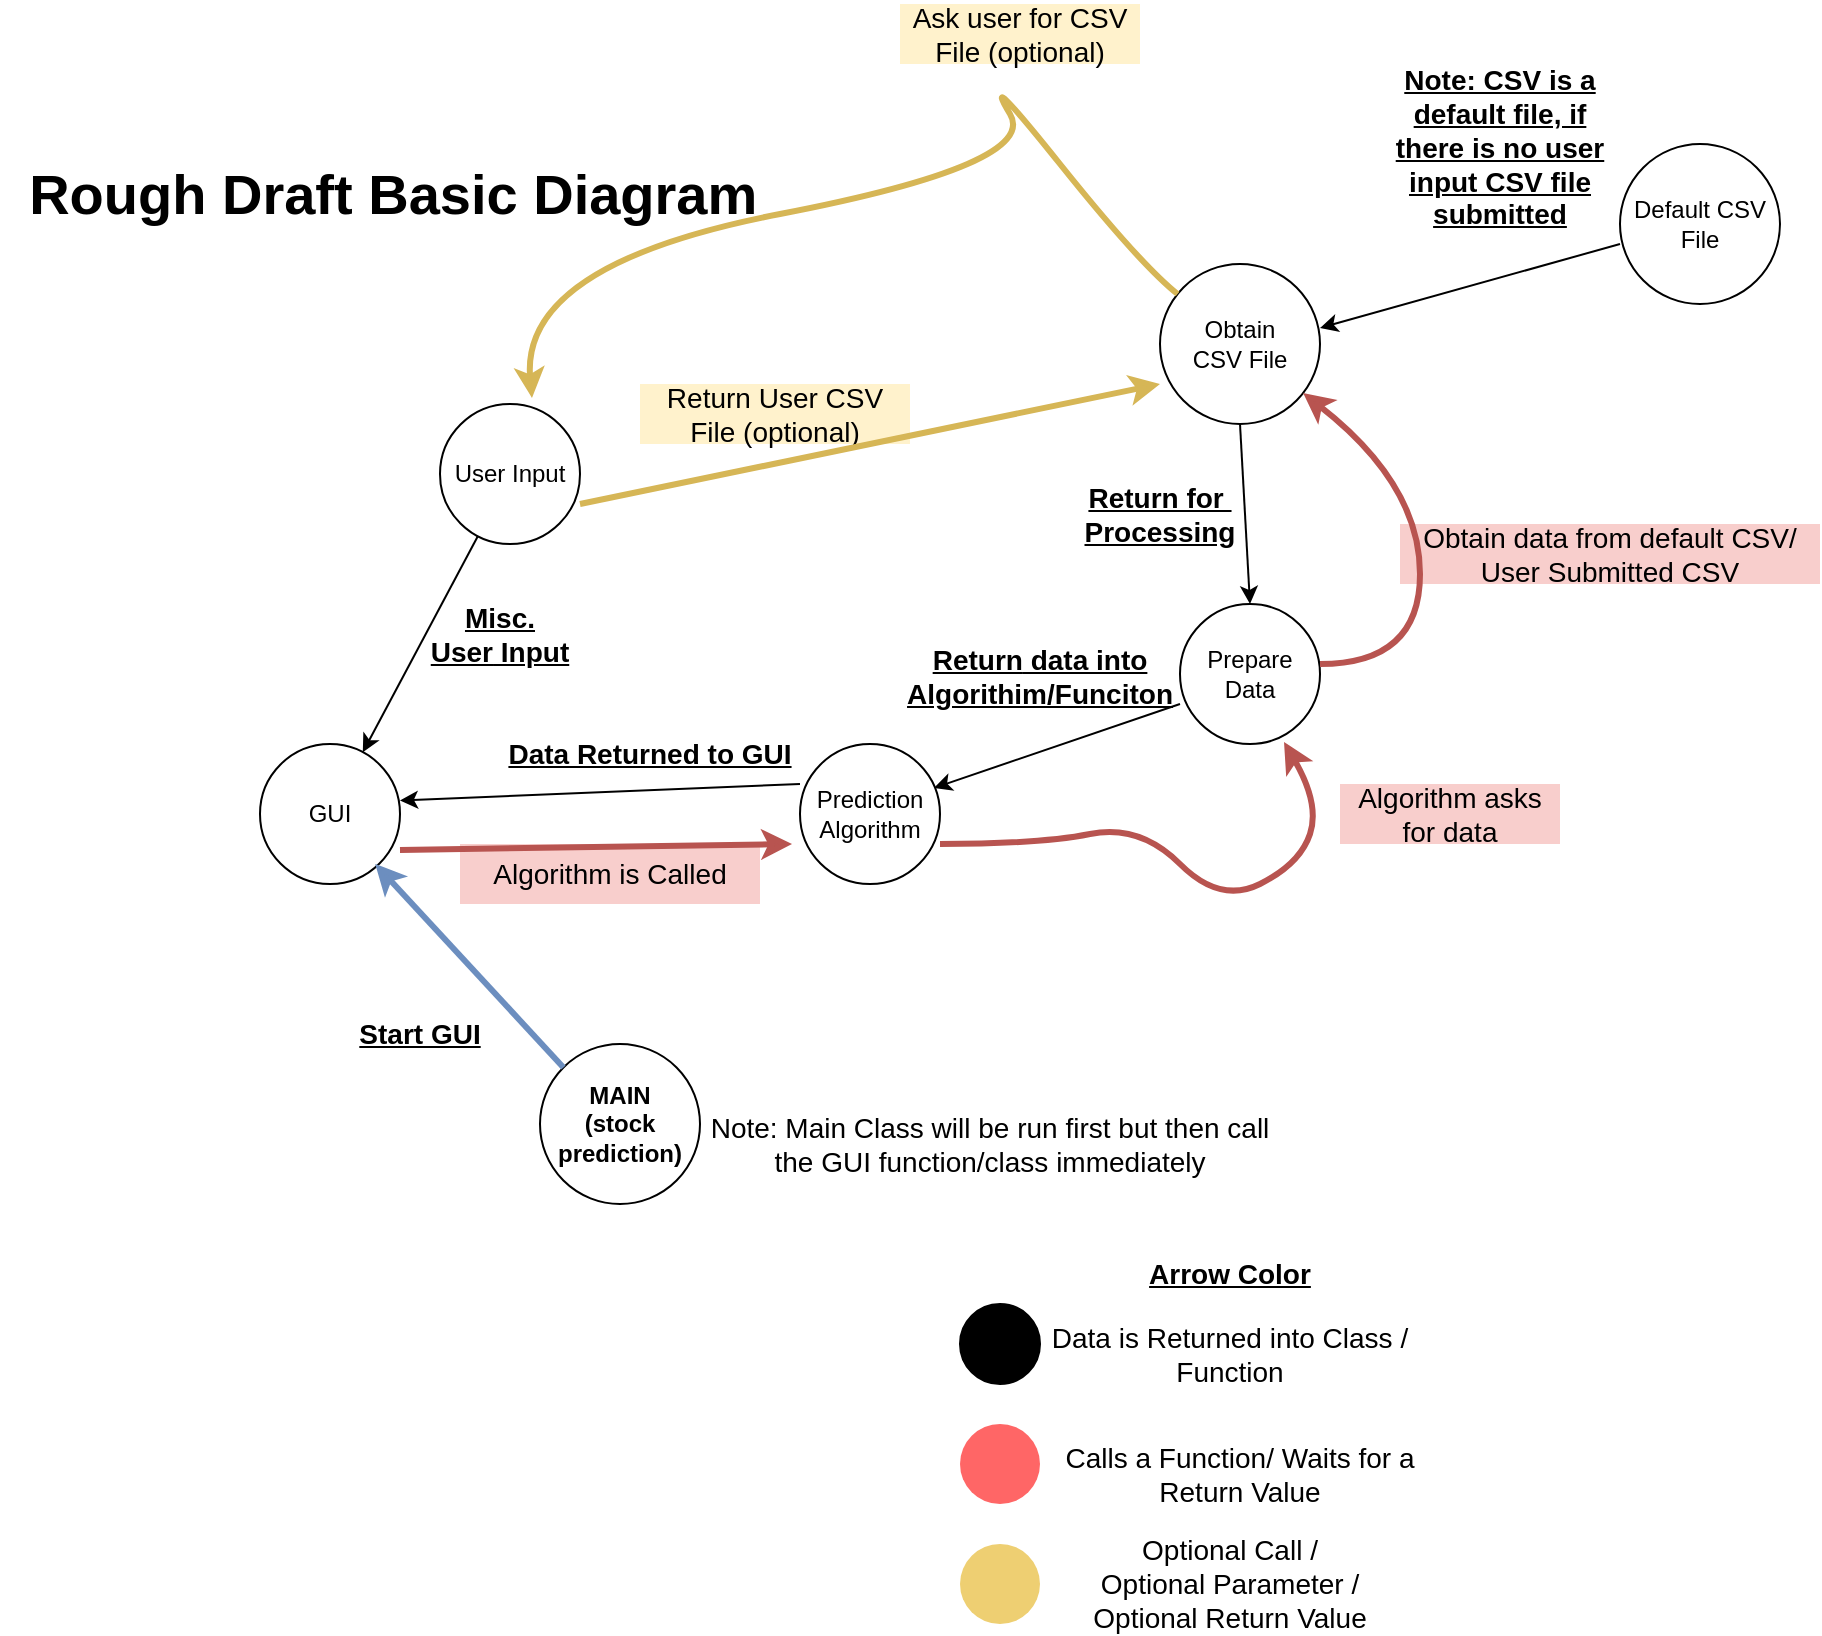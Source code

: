 <mxfile version="24.6.5" type="github">
  <diagram name="Page-1" id="Vtc6nAgMXWTeuuplVVUn">
    <mxGraphModel dx="2593" dy="1106" grid="1" gridSize="10" guides="1" tooltips="1" connect="1" arrows="1" fold="1" page="1" pageScale="1" pageWidth="850" pageHeight="1100" math="0" shadow="0">
      <root>
        <mxCell id="0" />
        <mxCell id="1" parent="0" />
        <mxCell id="5fJBgvexOLSC3QnysBuN-1" value="&lt;b&gt;MAIN&lt;/b&gt;&lt;div&gt;&lt;b&gt;(stock prediction)&lt;/b&gt;&lt;/div&gt;" style="ellipse;whiteSpace=wrap;html=1;aspect=fixed;" vertex="1" parent="1">
          <mxGeometry x="310" y="560" width="80" height="80" as="geometry" />
        </mxCell>
        <mxCell id="5fJBgvexOLSC3QnysBuN-2" value="Prediction Algorithm" style="ellipse;whiteSpace=wrap;html=1;aspect=fixed;" vertex="1" parent="1">
          <mxGeometry x="440" y="410" width="70" height="70" as="geometry" />
        </mxCell>
        <mxCell id="5fJBgvexOLSC3QnysBuN-3" value="" style="endArrow=classic;html=1;rounded=0;entryX=1;entryY=0.5;entryDx=0;entryDy=0;" edge="1" parent="1">
          <mxGeometry width="50" height="50" relative="1" as="geometry">
            <mxPoint x="440" y="430" as="sourcePoint" />
            <mxPoint x="240" y="438.24" as="targetPoint" />
          </mxGeometry>
        </mxCell>
        <mxCell id="5fJBgvexOLSC3QnysBuN-4" value="GUI" style="ellipse;whiteSpace=wrap;html=1;aspect=fixed;" vertex="1" parent="1">
          <mxGeometry x="170" y="410" width="70" height="70" as="geometry" />
        </mxCell>
        <mxCell id="5fJBgvexOLSC3QnysBuN-5" value="" style="endArrow=classic;html=1;rounded=0;exitX=0;exitY=0;exitDx=0;exitDy=0;fillColor=#dae8fc;strokeColor=#6c8ebf;strokeWidth=3;" edge="1" parent="1" source="5fJBgvexOLSC3QnysBuN-1">
          <mxGeometry width="50" height="50" relative="1" as="geometry">
            <mxPoint x="310" y="568.27" as="sourcePoint" />
            <mxPoint x="227.6" y="469.995" as="targetPoint" />
          </mxGeometry>
        </mxCell>
        <mxCell id="5fJBgvexOLSC3QnysBuN-6" value="Prepare Data" style="ellipse;whiteSpace=wrap;html=1;aspect=fixed;" vertex="1" parent="1">
          <mxGeometry x="630" y="340" width="70" height="70" as="geometry" />
        </mxCell>
        <mxCell id="5fJBgvexOLSC3QnysBuN-7" value="" style="endArrow=classic;html=1;rounded=0;entryX=0.957;entryY=0.314;entryDx=0;entryDy=0;entryPerimeter=0;" edge="1" parent="1" target="5fJBgvexOLSC3QnysBuN-2">
          <mxGeometry width="50" height="50" relative="1" as="geometry">
            <mxPoint x="630" y="390" as="sourcePoint" />
            <mxPoint x="580" y="420" as="targetPoint" />
          </mxGeometry>
        </mxCell>
        <mxCell id="5fJBgvexOLSC3QnysBuN-8" value="" style="endArrow=classic;html=1;rounded=0;entryX=0.5;entryY=0;entryDx=0;entryDy=0;" edge="1" parent="1" target="5fJBgvexOLSC3QnysBuN-6">
          <mxGeometry width="50" height="50" relative="1" as="geometry">
            <mxPoint x="660" y="250" as="sourcePoint" />
            <mxPoint x="710" y="200" as="targetPoint" />
          </mxGeometry>
        </mxCell>
        <mxCell id="5fJBgvexOLSC3QnysBuN-9" value="&amp;nbsp;Obtain&amp;nbsp;&lt;div&gt;CSV&amp;nbsp;&lt;span style=&quot;background-color: initial;&quot;&gt;File&lt;/span&gt;&lt;/div&gt;" style="ellipse;whiteSpace=wrap;html=1;aspect=fixed;" vertex="1" parent="1">
          <mxGeometry x="620" y="170" width="80" height="80" as="geometry" />
        </mxCell>
        <mxCell id="5fJBgvexOLSC3QnysBuN-10" value="&lt;font style=&quot;font-size: 28px;&quot;&gt;&lt;b&gt;Rough Draft Basic Diagram&amp;nbsp;&lt;/b&gt;&lt;/font&gt;" style="text;html=1;align=center;verticalAlign=middle;resizable=0;points=[];autosize=1;strokeColor=none;fillColor=none;" vertex="1" parent="1">
          <mxGeometry x="40" y="110" width="400" height="50" as="geometry" />
        </mxCell>
        <mxCell id="5fJBgvexOLSC3QnysBuN-11" value="User Input" style="ellipse;whiteSpace=wrap;html=1;aspect=fixed;" vertex="1" parent="1">
          <mxGeometry x="260" y="240" width="70" height="70" as="geometry" />
        </mxCell>
        <mxCell id="5fJBgvexOLSC3QnysBuN-12" value="" style="endArrow=classic;html=1;rounded=0;exitX=0.271;exitY=0.943;exitDx=0;exitDy=0;exitPerimeter=0;" edge="1" parent="1" source="5fJBgvexOLSC3QnysBuN-11" target="5fJBgvexOLSC3QnysBuN-4">
          <mxGeometry width="50" height="50" relative="1" as="geometry">
            <mxPoint x="280" y="300" as="sourcePoint" />
            <mxPoint x="220" y="350" as="targetPoint" />
          </mxGeometry>
        </mxCell>
        <mxCell id="5fJBgvexOLSC3QnysBuN-13" value="&lt;u&gt;&lt;b&gt;&lt;font style=&quot;font-size: 14px;&quot;&gt;Misc. User&lt;/font&gt;&lt;span style=&quot;font-size: 14px; background-color: initial;&quot;&gt;&amp;nbsp;Input&lt;/span&gt;&lt;/b&gt;&lt;/u&gt;" style="text;html=1;align=center;verticalAlign=middle;whiteSpace=wrap;rounded=0;" vertex="1" parent="1">
          <mxGeometry x="240" y="340" width="100" height="30" as="geometry" />
        </mxCell>
        <mxCell id="5fJBgvexOLSC3QnysBuN-14" value="&lt;b&gt;&lt;font style=&quot;font-size: 14px;&quot;&gt;&lt;u&gt;Return&lt;/u&gt;&lt;/font&gt;&lt;u style=&quot;font-size: 14px; background-color: initial;&quot;&gt;&amp;nbsp;data into Algorithim/Funciton&lt;/u&gt;&lt;/b&gt;&lt;div&gt;&lt;div style=&quot;font-size: 14px;&quot;&gt;&lt;br&gt;&lt;/div&gt;&lt;/div&gt;" style="text;html=1;align=center;verticalAlign=middle;whiteSpace=wrap;rounded=0;" vertex="1" parent="1">
          <mxGeometry x="500" y="370" width="120" height="30" as="geometry" />
        </mxCell>
        <mxCell id="5fJBgvexOLSC3QnysBuN-15" value="&lt;font style=&quot;font-size: 14px;&quot;&gt;&lt;u&gt;&lt;b&gt;Return for&amp;nbsp;&lt;/b&gt;&lt;/u&gt;&lt;/font&gt;&lt;div&gt;&lt;font style=&quot;font-size: 14px;&quot;&gt;&lt;u&gt;&lt;b&gt;Processing&lt;/b&gt;&lt;/u&gt;&lt;/font&gt;&lt;/div&gt;" style="text;html=1;align=center;verticalAlign=middle;whiteSpace=wrap;rounded=0;" vertex="1" parent="1">
          <mxGeometry x="540" y="280" width="160" height="30" as="geometry" />
        </mxCell>
        <mxCell id="5fJBgvexOLSC3QnysBuN-16" value="&lt;u style=&quot;font-size: 14px;&quot;&gt;&lt;b style=&quot;&quot;&gt;&lt;font style=&quot;font-size: 14px;&quot;&gt;Note: CSV is a default file, if there is no user input CSV file submitted&lt;/font&gt;&lt;/b&gt;&lt;/u&gt;&lt;div style=&quot;font-size: 14px;&quot;&gt;&lt;br&gt;&lt;/div&gt;" style="text;html=1;align=center;verticalAlign=middle;whiteSpace=wrap;rounded=0;" vertex="1" parent="1">
          <mxGeometry x="730" y="50" width="120" height="140" as="geometry" />
        </mxCell>
        <mxCell id="5fJBgvexOLSC3QnysBuN-17" value="" style="curved=1;endArrow=classic;html=1;rounded=0;entryX=0.743;entryY=0.986;entryDx=0;entryDy=0;entryPerimeter=0;fillColor=#f8cecc;strokeColor=#b85450;strokeWidth=3;" edge="1" parent="1" target="5fJBgvexOLSC3QnysBuN-6">
          <mxGeometry width="50" height="50" relative="1" as="geometry">
            <mxPoint x="510" y="460" as="sourcePoint" />
            <mxPoint x="560" y="410" as="targetPoint" />
            <Array as="points">
              <mxPoint x="560" y="460" />
              <mxPoint x="610" y="450" />
              <mxPoint x="650" y="490" />
              <mxPoint x="690" y="470" />
              <mxPoint x="700" y="440" />
            </Array>
          </mxGeometry>
        </mxCell>
        <mxCell id="5fJBgvexOLSC3QnysBuN-18" value="&lt;font style=&quot;font-size: 14px;&quot;&gt;Algorithm asks for data&lt;/font&gt;" style="text;html=1;align=center;verticalAlign=middle;whiteSpace=wrap;rounded=0;fillColor=#f8cecc;strokeColor=none;" vertex="1" parent="1">
          <mxGeometry x="710" y="430" width="110" height="30" as="geometry" />
        </mxCell>
        <mxCell id="5fJBgvexOLSC3QnysBuN-19" value="&lt;font style=&quot;font-size: 14px;&quot;&gt;Obtain data from default CSV/ User Submitted CSV&lt;/font&gt;" style="text;html=1;align=center;verticalAlign=middle;whiteSpace=wrap;rounded=0;fillColor=#f8cecc;strokeColor=none;" vertex="1" parent="1">
          <mxGeometry x="740" y="300" width="210" height="30" as="geometry" />
        </mxCell>
        <mxCell id="5fJBgvexOLSC3QnysBuN-20" value="" style="curved=1;endArrow=classic;html=1;rounded=0;fillColor=#f8cecc;strokeColor=#b85450;strokeWidth=3;" edge="1" parent="1" target="5fJBgvexOLSC3QnysBuN-9">
          <mxGeometry width="50" height="50" relative="1" as="geometry">
            <mxPoint x="700" y="370" as="sourcePoint" />
            <mxPoint x="750" y="320" as="targetPoint" />
            <Array as="points">
              <mxPoint x="750" y="370" />
              <mxPoint x="750" y="280" />
            </Array>
          </mxGeometry>
        </mxCell>
        <mxCell id="5fJBgvexOLSC3QnysBuN-21" value="" style="curved=1;endArrow=classic;html=1;rounded=0;entryX=0.657;entryY=-0.043;entryDx=0;entryDy=0;entryPerimeter=0;strokeWidth=3;fillColor=#fff2cc;strokeColor=#d6b656;" edge="1" parent="1" source="5fJBgvexOLSC3QnysBuN-9" target="5fJBgvexOLSC3QnysBuN-11">
          <mxGeometry width="50" height="50" relative="1" as="geometry">
            <mxPoint x="560" y="170" as="sourcePoint" />
            <mxPoint x="610" y="120" as="targetPoint" />
            <Array as="points">
              <mxPoint x="610" y="170" />
              <mxPoint x="530" y="70" />
              <mxPoint x="560" y="120" />
              <mxPoint x="300" y="170" />
            </Array>
          </mxGeometry>
        </mxCell>
        <mxCell id="5fJBgvexOLSC3QnysBuN-22" value="&lt;font style=&quot;font-size: 14px;&quot;&gt;Ask user for CSV File (optional)&lt;/font&gt;" style="text;html=1;align=center;verticalAlign=middle;whiteSpace=wrap;rounded=0;fillColor=#fff2cc;strokeColor=none;" vertex="1" parent="1">
          <mxGeometry x="490" y="40" width="120" height="30" as="geometry" />
        </mxCell>
        <mxCell id="5fJBgvexOLSC3QnysBuN-23" value="Default CSV&lt;div&gt;File&lt;/div&gt;" style="ellipse;whiteSpace=wrap;html=1;aspect=fixed;" vertex="1" parent="1">
          <mxGeometry x="850" y="110" width="80" height="80" as="geometry" />
        </mxCell>
        <mxCell id="5fJBgvexOLSC3QnysBuN-24" value="" style="endArrow=classic;html=1;rounded=0;entryX=1;entryY=0.4;entryDx=0;entryDy=0;entryPerimeter=0;" edge="1" parent="1" target="5fJBgvexOLSC3QnysBuN-9">
          <mxGeometry width="50" height="50" relative="1" as="geometry">
            <mxPoint x="850" y="160" as="sourcePoint" />
            <mxPoint x="710" y="200" as="targetPoint" />
          </mxGeometry>
        </mxCell>
        <mxCell id="5fJBgvexOLSC3QnysBuN-25" value="" style="ellipse;shape=doubleEllipse;whiteSpace=wrap;html=1;aspect=fixed;fillColor=#FF6666;strokeColor=none;" vertex="1" parent="1">
          <mxGeometry x="520" y="750" width="40" height="40" as="geometry" />
        </mxCell>
        <mxCell id="5fJBgvexOLSC3QnysBuN-26" value="&lt;font style=&quot;font-size: 14px;&quot;&gt;Calls a Function/ Waits for a Return Value&lt;/font&gt;" style="text;html=1;align=center;verticalAlign=middle;whiteSpace=wrap;rounded=0;" vertex="1" parent="1">
          <mxGeometry x="560" y="760" width="200" height="30" as="geometry" />
        </mxCell>
        <mxCell id="5fJBgvexOLSC3QnysBuN-27" value="" style="ellipse;shape=doubleEllipse;whiteSpace=wrap;html=1;aspect=fixed;fillColor=#000000;" vertex="1" parent="1">
          <mxGeometry x="520" y="690" width="40" height="40" as="geometry" />
        </mxCell>
        <mxCell id="5fJBgvexOLSC3QnysBuN-28" value="&lt;font style=&quot;font-size: 14px;&quot;&gt;Data is Returned into Class / Function&lt;/font&gt;" style="text;html=1;align=center;verticalAlign=middle;whiteSpace=wrap;rounded=0;" vertex="1" parent="1">
          <mxGeometry x="560" y="700" width="190" height="30" as="geometry" />
        </mxCell>
        <mxCell id="5fJBgvexOLSC3QnysBuN-29" value="&lt;font style=&quot;font-size: 14px;&quot;&gt;&lt;u&gt;&lt;b&gt;Arrow Color&lt;/b&gt;&lt;/u&gt;&lt;/font&gt;" style="text;html=1;align=center;verticalAlign=middle;whiteSpace=wrap;rounded=0;" vertex="1" parent="1">
          <mxGeometry x="570" y="660" width="170" height="30" as="geometry" />
        </mxCell>
        <mxCell id="5fJBgvexOLSC3QnysBuN-30" value="&lt;span style=&quot;font-size: 14px;&quot;&gt;Algorithm is Called&lt;/span&gt;" style="text;html=1;align=center;verticalAlign=middle;whiteSpace=wrap;rounded=0;fillColor=#f8cecc;strokeColor=none;" vertex="1" parent="1">
          <mxGeometry x="270" y="460" width="150" height="30" as="geometry" />
        </mxCell>
        <mxCell id="5fJBgvexOLSC3QnysBuN-31" value="" style="ellipse;shape=doubleEllipse;whiteSpace=wrap;html=1;aspect=fixed;fillColor=#eecf72;strokeColor=none;" vertex="1" parent="1">
          <mxGeometry x="520" y="810" width="40" height="40" as="geometry" />
        </mxCell>
        <mxCell id="5fJBgvexOLSC3QnysBuN-32" value="&lt;font style=&quot;font-size: 14px;&quot;&gt;Optional Call / Optional&amp;nbsp;&lt;span style=&quot;background-color: initial;&quot;&gt;Parameter / Optional Return Value&lt;/span&gt;&lt;/font&gt;" style="text;html=1;align=center;verticalAlign=middle;whiteSpace=wrap;rounded=0;" vertex="1" parent="1">
          <mxGeometry x="570" y="815" width="170" height="30" as="geometry" />
        </mxCell>
        <mxCell id="5fJBgvexOLSC3QnysBuN-33" value="&lt;font style=&quot;font-size: 14px;&quot;&gt;Return User CSV File (optional)&lt;/font&gt;" style="text;html=1;align=center;verticalAlign=middle;whiteSpace=wrap;rounded=0;rotation=0;fillColor=#fff2cc;strokeColor=none;" vertex="1" parent="1">
          <mxGeometry x="360" y="230" width="135" height="30" as="geometry" />
        </mxCell>
        <mxCell id="5fJBgvexOLSC3QnysBuN-34" value="" style="endArrow=classic;html=1;rounded=0;entryX=0;entryY=0.75;entryDx=0;entryDy=0;entryPerimeter=0;fillColor=#fff2cc;strokeColor=#d6b656;strokeWidth=3;" edge="1" parent="1" target="5fJBgvexOLSC3QnysBuN-9">
          <mxGeometry width="50" height="50" relative="1" as="geometry">
            <mxPoint x="330" y="290" as="sourcePoint" />
            <mxPoint x="380" y="240" as="targetPoint" />
          </mxGeometry>
        </mxCell>
        <mxCell id="5fJBgvexOLSC3QnysBuN-35" value="&lt;font style=&quot;font-size: 14px;&quot;&gt;Note: Main Class will be run first but then call the GUI function/class immediately&lt;/font&gt;" style="text;html=1;align=center;verticalAlign=middle;whiteSpace=wrap;rounded=0;" vertex="1" parent="1">
          <mxGeometry x="390" y="570" width="290" height="80" as="geometry" />
        </mxCell>
        <mxCell id="5fJBgvexOLSC3QnysBuN-36" value="" style="endArrow=classic;html=1;rounded=0;entryX=-0.057;entryY=0.386;entryDx=0;entryDy=0;entryPerimeter=0;fillColor=#f8cecc;strokeColor=#b85450;strokeWidth=3;" edge="1" parent="1">
          <mxGeometry width="50" height="50" relative="1" as="geometry">
            <mxPoint x="240" y="462.98" as="sourcePoint" />
            <mxPoint x="436.01" y="460" as="targetPoint" />
          </mxGeometry>
        </mxCell>
        <mxCell id="5fJBgvexOLSC3QnysBuN-37" value="&lt;font style=&quot;font-size: 14px;&quot;&gt;&lt;u&gt;&lt;b&gt;Data Returned to GUI&lt;/b&gt;&lt;/u&gt;&lt;/font&gt;" style="text;html=1;align=center;verticalAlign=middle;whiteSpace=wrap;rounded=0;" vertex="1" parent="1">
          <mxGeometry x="290" y="400" width="150" height="30" as="geometry" />
        </mxCell>
        <mxCell id="5fJBgvexOLSC3QnysBuN-38" value="&lt;font style=&quot;font-size: 14px;&quot;&gt;&lt;u&gt;&lt;b&gt;Start GUI&lt;/b&gt;&lt;/u&gt;&lt;/font&gt;" style="text;html=1;align=center;verticalAlign=middle;whiteSpace=wrap;rounded=0;" vertex="1" parent="1">
          <mxGeometry x="200" y="540" width="100" height="30" as="geometry" />
        </mxCell>
      </root>
    </mxGraphModel>
  </diagram>
</mxfile>
